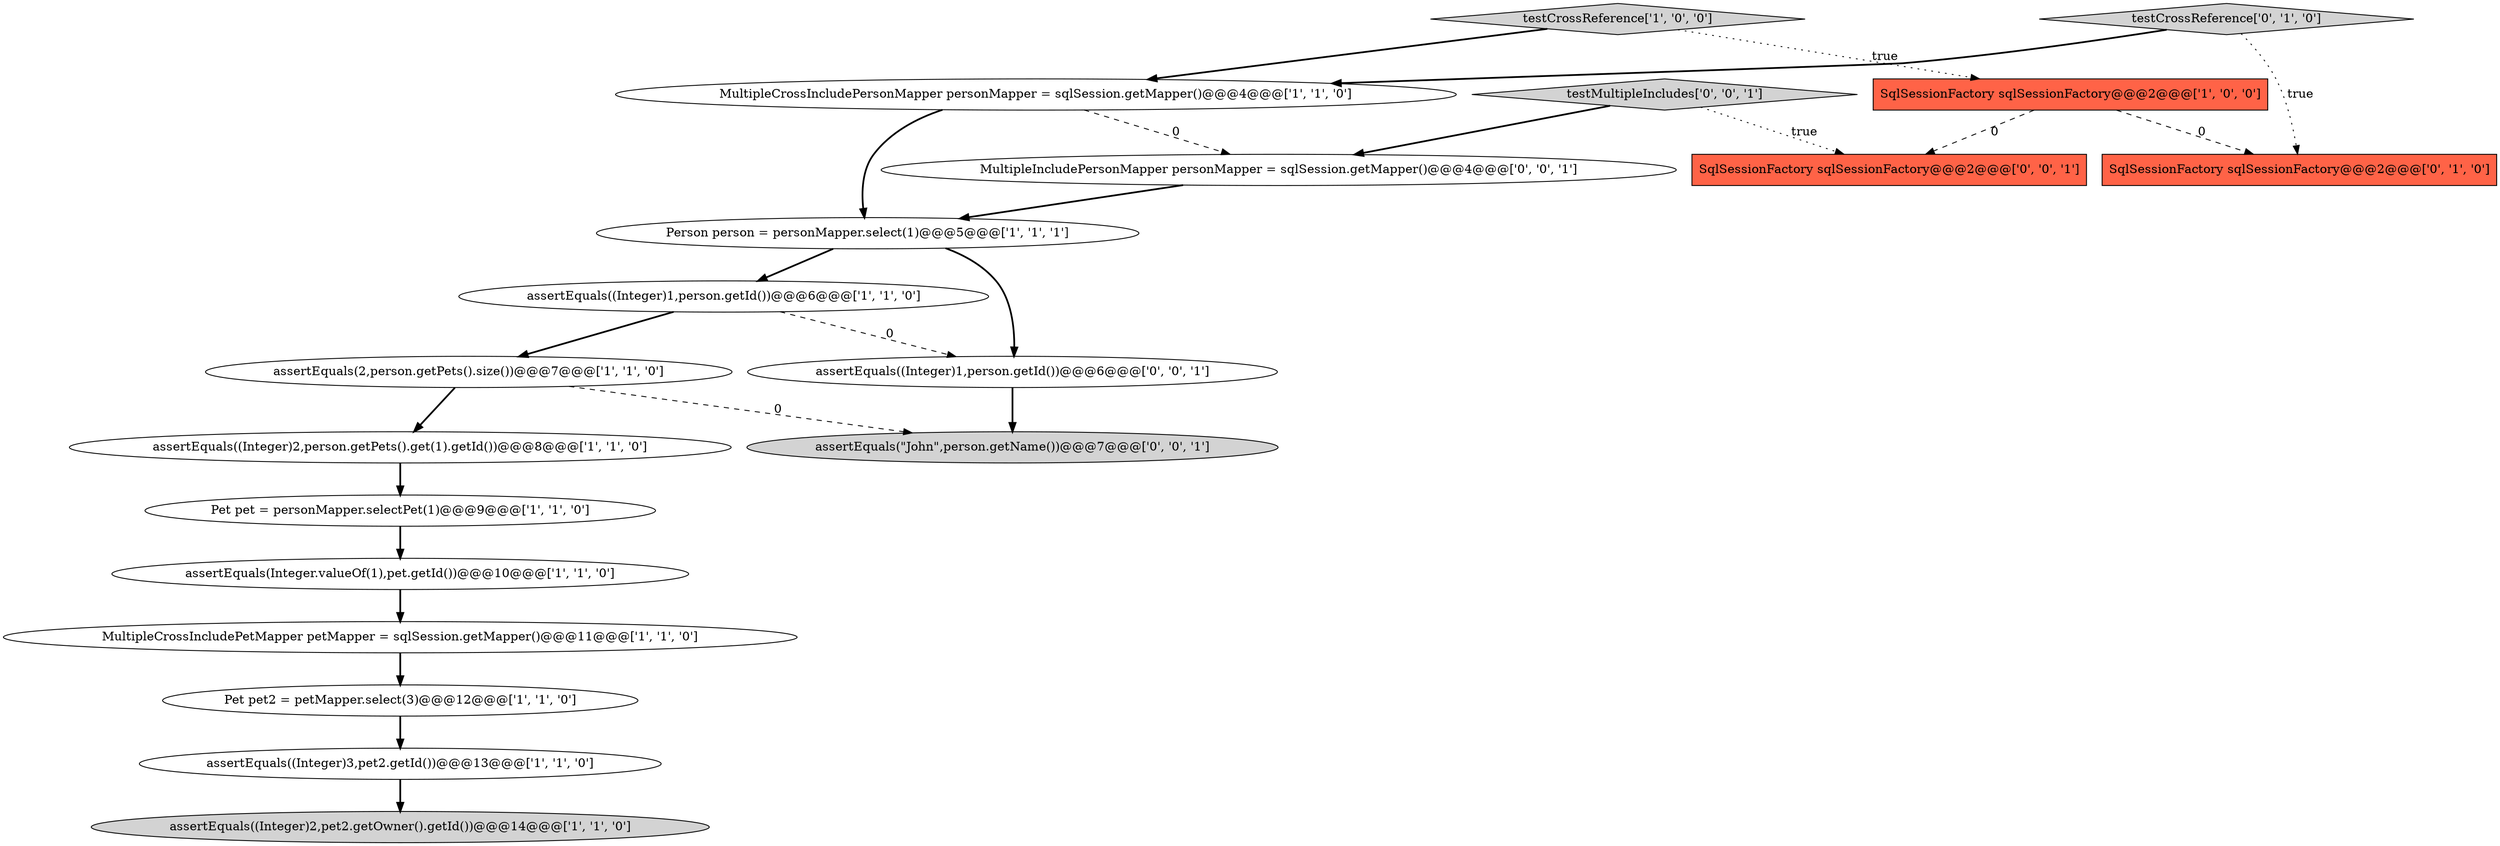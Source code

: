 digraph {
14 [style = filled, label = "testCrossReference['0', '1', '0']", fillcolor = lightgray, shape = diamond image = "AAA0AAABBB2BBB"];
17 [style = filled, label = "MultipleIncludePersonMapper personMapper = sqlSession.getMapper()@@@4@@@['0', '0', '1']", fillcolor = white, shape = ellipse image = "AAA0AAABBB3BBB"];
16 [style = filled, label = "testMultipleIncludes['0', '0', '1']", fillcolor = lightgray, shape = diamond image = "AAA0AAABBB3BBB"];
15 [style = filled, label = "assertEquals((Integer)1,person.getId())@@@6@@@['0', '0', '1']", fillcolor = white, shape = ellipse image = "AAA0AAABBB3BBB"];
9 [style = filled, label = "assertEquals((Integer)1,person.getId())@@@6@@@['1', '1', '0']", fillcolor = white, shape = ellipse image = "AAA0AAABBB1BBB"];
1 [style = filled, label = "assertEquals(Integer.valueOf(1),pet.getId())@@@10@@@['1', '1', '0']", fillcolor = white, shape = ellipse image = "AAA0AAABBB1BBB"];
18 [style = filled, label = "assertEquals(\"John\",person.getName())@@@7@@@['0', '0', '1']", fillcolor = lightgray, shape = ellipse image = "AAA0AAABBB3BBB"];
13 [style = filled, label = "SqlSessionFactory sqlSessionFactory@@@2@@@['0', '1', '0']", fillcolor = tomato, shape = box image = "AAA1AAABBB2BBB"];
0 [style = filled, label = "assertEquals((Integer)2,person.getPets().get(1).getId())@@@8@@@['1', '1', '0']", fillcolor = white, shape = ellipse image = "AAA0AAABBB1BBB"];
3 [style = filled, label = "Person person = personMapper.select(1)@@@5@@@['1', '1', '1']", fillcolor = white, shape = ellipse image = "AAA0AAABBB1BBB"];
6 [style = filled, label = "testCrossReference['1', '0', '0']", fillcolor = lightgray, shape = diamond image = "AAA0AAABBB1BBB"];
4 [style = filled, label = "MultipleCrossIncludePetMapper petMapper = sqlSession.getMapper()@@@11@@@['1', '1', '0']", fillcolor = white, shape = ellipse image = "AAA0AAABBB1BBB"];
7 [style = filled, label = "MultipleCrossIncludePersonMapper personMapper = sqlSession.getMapper()@@@4@@@['1', '1', '0']", fillcolor = white, shape = ellipse image = "AAA0AAABBB1BBB"];
2 [style = filled, label = "Pet pet2 = petMapper.select(3)@@@12@@@['1', '1', '0']", fillcolor = white, shape = ellipse image = "AAA0AAABBB1BBB"];
5 [style = filled, label = "assertEquals((Integer)3,pet2.getId())@@@13@@@['1', '1', '0']", fillcolor = white, shape = ellipse image = "AAA0AAABBB1BBB"];
8 [style = filled, label = "assertEquals((Integer)2,pet2.getOwner().getId())@@@14@@@['1', '1', '0']", fillcolor = lightgray, shape = ellipse image = "AAA0AAABBB1BBB"];
12 [style = filled, label = "SqlSessionFactory sqlSessionFactory@@@2@@@['1', '0', '0']", fillcolor = tomato, shape = box image = "AAA1AAABBB1BBB"];
10 [style = filled, label = "Pet pet = personMapper.selectPet(1)@@@9@@@['1', '1', '0']", fillcolor = white, shape = ellipse image = "AAA0AAABBB1BBB"];
19 [style = filled, label = "SqlSessionFactory sqlSessionFactory@@@2@@@['0', '0', '1']", fillcolor = tomato, shape = box image = "AAA0AAABBB3BBB"];
11 [style = filled, label = "assertEquals(2,person.getPets().size())@@@7@@@['1', '1', '0']", fillcolor = white, shape = ellipse image = "AAA0AAABBB1BBB"];
16->19 [style = dotted, label="true"];
5->8 [style = bold, label=""];
1->4 [style = bold, label=""];
9->11 [style = bold, label=""];
7->17 [style = dashed, label="0"];
3->15 [style = bold, label=""];
4->2 [style = bold, label=""];
16->17 [style = bold, label=""];
15->18 [style = bold, label=""];
14->13 [style = dotted, label="true"];
7->3 [style = bold, label=""];
14->7 [style = bold, label=""];
3->9 [style = bold, label=""];
0->10 [style = bold, label=""];
11->0 [style = bold, label=""];
12->19 [style = dashed, label="0"];
9->15 [style = dashed, label="0"];
11->18 [style = dashed, label="0"];
17->3 [style = bold, label=""];
6->12 [style = dotted, label="true"];
12->13 [style = dashed, label="0"];
6->7 [style = bold, label=""];
10->1 [style = bold, label=""];
2->5 [style = bold, label=""];
}
